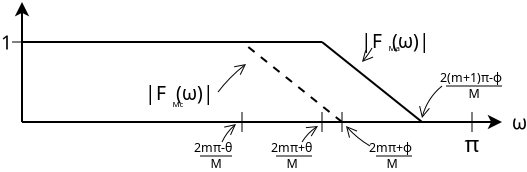 <?xml version="1.0" encoding="UTF-8"?>
<dia:diagram xmlns:dia="http://www.lysator.liu.se/~alla/dia/">
  <dia:layer name="Background" visible="true" active="true">
    <dia:object type="Standard - Line" version="0" id="O0">
      <dia:attribute name="obj_pos">
        <dia:point val="5,54"/>
      </dia:attribute>
      <dia:attribute name="obj_bb">
        <dia:rectangle val="4.638,53.95;5.362,60.05"/>
      </dia:attribute>
      <dia:attribute name="conn_endpoints">
        <dia:point val="5,54"/>
        <dia:point val="5,60"/>
      </dia:attribute>
      <dia:attribute name="numcp">
        <dia:int val="1"/>
      </dia:attribute>
      <dia:attribute name="start_arrow">
        <dia:enum val="22"/>
      </dia:attribute>
      <dia:attribute name="start_arrow_length">
        <dia:real val="0.5"/>
      </dia:attribute>
      <dia:attribute name="start_arrow_width">
        <dia:real val="0.5"/>
      </dia:attribute>
    </dia:object>
    <dia:object type="Standard - Line" version="0" id="O1">
      <dia:attribute name="obj_pos">
        <dia:point val="5,60"/>
      </dia:attribute>
      <dia:attribute name="obj_bb">
        <dia:rectangle val="4.95,59.638;29.112,60.362"/>
      </dia:attribute>
      <dia:attribute name="conn_endpoints">
        <dia:point val="5,60"/>
        <dia:point val="29,60"/>
      </dia:attribute>
      <dia:attribute name="numcp">
        <dia:int val="1"/>
      </dia:attribute>
      <dia:attribute name="end_arrow">
        <dia:enum val="22"/>
      </dia:attribute>
      <dia:attribute name="end_arrow_length">
        <dia:real val="0.5"/>
      </dia:attribute>
      <dia:attribute name="end_arrow_width">
        <dia:real val="0.5"/>
      </dia:attribute>
    </dia:object>
    <dia:object type="Standard - Text" version="1" id="O2">
      <dia:attribute name="obj_pos">
        <dia:point val="29.5,60"/>
      </dia:attribute>
      <dia:attribute name="obj_bb">
        <dia:rectangle val="29.5,59.275;30.1,60.725"/>
      </dia:attribute>
      <dia:attribute name="text">
        <dia:composite type="text">
          <dia:attribute name="string">
            <dia:string>#ω#</dia:string>
          </dia:attribute>
          <dia:attribute name="font">
            <dia:font family="STIX" style="0" name="Courier"/>
          </dia:attribute>
          <dia:attribute name="height">
            <dia:real val="1.2"/>
          </dia:attribute>
          <dia:attribute name="pos">
            <dia:point val="29.5,60.258"/>
          </dia:attribute>
          <dia:attribute name="color">
            <dia:color val="#000000"/>
          </dia:attribute>
          <dia:attribute name="alignment">
            <dia:enum val="0"/>
          </dia:attribute>
        </dia:composite>
      </dia:attribute>
      <dia:attribute name="valign">
        <dia:enum val="2"/>
      </dia:attribute>
    </dia:object>
    <dia:object type="Standard - Line" version="0" id="O3">
      <dia:attribute name="obj_pos">
        <dia:point val="27.5,59.5"/>
      </dia:attribute>
      <dia:attribute name="obj_bb">
        <dia:rectangle val="27.49,59.49;27.51,60.51"/>
      </dia:attribute>
      <dia:attribute name="conn_endpoints">
        <dia:point val="27.5,59.5"/>
        <dia:point val="27.5,60.5"/>
      </dia:attribute>
      <dia:attribute name="numcp">
        <dia:int val="1"/>
      </dia:attribute>
      <dia:attribute name="line_width">
        <dia:real val="0.02"/>
      </dia:attribute>
    </dia:object>
    <dia:object type="Standard - Line" version="0" id="O4">
      <dia:attribute name="obj_pos">
        <dia:point val="5.5,56"/>
      </dia:attribute>
      <dia:attribute name="obj_bb">
        <dia:rectangle val="4.49,55.99;5.51,56.01"/>
      </dia:attribute>
      <dia:attribute name="conn_endpoints">
        <dia:point val="5.5,56"/>
        <dia:point val="4.5,56"/>
      </dia:attribute>
      <dia:attribute name="numcp">
        <dia:int val="1"/>
      </dia:attribute>
      <dia:attribute name="line_width">
        <dia:real val="0.02"/>
      </dia:attribute>
    </dia:object>
    <dia:object type="Standard - Text" version="1" id="O5">
      <dia:attribute name="obj_pos">
        <dia:point val="27.5,61.5"/>
      </dia:attribute>
      <dia:attribute name="obj_bb">
        <dia:rectangle val="27.218,60.345;27.782,62.05"/>
      </dia:attribute>
      <dia:attribute name="text">
        <dia:composite type="text">
          <dia:attribute name="string">
            <dia:string>#π#</dia:string>
          </dia:attribute>
          <dia:attribute name="font">
            <dia:font family="STIX" style="0" name="Courier"/>
          </dia:attribute>
          <dia:attribute name="height">
            <dia:real val="1.411"/>
          </dia:attribute>
          <dia:attribute name="pos">
            <dia:point val="27.5,61.5"/>
          </dia:attribute>
          <dia:attribute name="color">
            <dia:color val="#000000"/>
          </dia:attribute>
          <dia:attribute name="alignment">
            <dia:enum val="1"/>
          </dia:attribute>
        </dia:composite>
      </dia:attribute>
      <dia:attribute name="valign">
        <dia:enum val="3"/>
      </dia:attribute>
    </dia:object>
    <dia:object type="Standard - Line" version="0" id="O6">
      <dia:attribute name="obj_pos">
        <dia:point val="16,59.5"/>
      </dia:attribute>
      <dia:attribute name="obj_bb">
        <dia:rectangle val="15.99,59.49;16.01,60.51"/>
      </dia:attribute>
      <dia:attribute name="conn_endpoints">
        <dia:point val="16,59.5"/>
        <dia:point val="16,60.5"/>
      </dia:attribute>
      <dia:attribute name="numcp">
        <dia:int val="1"/>
      </dia:attribute>
      <dia:attribute name="line_width">
        <dia:real val="0.02"/>
      </dia:attribute>
    </dia:object>
    <dia:object type="Standard - Line" version="0" id="O7">
      <dia:attribute name="obj_pos">
        <dia:point val="20,59.5"/>
      </dia:attribute>
      <dia:attribute name="obj_bb">
        <dia:rectangle val="19.99,59.49;20.01,60.51"/>
      </dia:attribute>
      <dia:attribute name="conn_endpoints">
        <dia:point val="20,59.5"/>
        <dia:point val="20,60.5"/>
      </dia:attribute>
      <dia:attribute name="numcp">
        <dia:int val="1"/>
      </dia:attribute>
      <dia:attribute name="line_width">
        <dia:real val="0.02"/>
      </dia:attribute>
    </dia:object>
    <dia:object type="Standard - Text" version="1" id="O8">
      <dia:attribute name="obj_pos">
        <dia:point val="4.5,56"/>
      </dia:attribute>
      <dia:attribute name="obj_bb">
        <dia:rectangle val="4.02,55.275;4.5,56.725"/>
      </dia:attribute>
      <dia:attribute name="text">
        <dia:composite type="text">
          <dia:attribute name="string">
            <dia:string>#1#</dia:string>
          </dia:attribute>
          <dia:attribute name="font">
            <dia:font family="STIX" style="0" name="Courier"/>
          </dia:attribute>
          <dia:attribute name="height">
            <dia:real val="1.2"/>
          </dia:attribute>
          <dia:attribute name="pos">
            <dia:point val="4.5,56.258"/>
          </dia:attribute>
          <dia:attribute name="color">
            <dia:color val="#000000"/>
          </dia:attribute>
          <dia:attribute name="alignment">
            <dia:enum val="2"/>
          </dia:attribute>
        </dia:composite>
      </dia:attribute>
      <dia:attribute name="valign">
        <dia:enum val="2"/>
      </dia:attribute>
    </dia:object>
    <dia:object type="Standard - Line" version="0" id="O9">
      <dia:attribute name="obj_pos">
        <dia:point val="21,60"/>
      </dia:attribute>
      <dia:attribute name="obj_bb">
        <dia:rectangle val="15.93,55.93;21.07,60.07"/>
      </dia:attribute>
      <dia:attribute name="conn_endpoints">
        <dia:point val="21,60"/>
        <dia:point val="16,56"/>
      </dia:attribute>
      <dia:attribute name="numcp">
        <dia:int val="1"/>
      </dia:attribute>
      <dia:attribute name="line_style">
        <dia:enum val="1"/>
      </dia:attribute>
      <dia:attribute name="dashlength">
        <dia:real val="0.4"/>
      </dia:attribute>
      <dia:connections>
        <dia:connection handle="0" to="O17" connection="0"/>
      </dia:connections>
    </dia:object>
    <dia:object type="Standard - Line" version="0" id="O10">
      <dia:attribute name="obj_pos">
        <dia:point val="5,56"/>
      </dia:attribute>
      <dia:attribute name="obj_bb">
        <dia:rectangle val="4.95,55.95;20.05,56.05"/>
      </dia:attribute>
      <dia:attribute name="conn_endpoints">
        <dia:point val="5,56"/>
        <dia:point val="20,56"/>
      </dia:attribute>
      <dia:attribute name="numcp">
        <dia:int val="1"/>
      </dia:attribute>
      <dia:connections>
        <dia:connection handle="0" to="O4" connection="0"/>
      </dia:connections>
    </dia:object>
    <dia:object type="Standard - Line" version="0" id="O11">
      <dia:attribute name="obj_pos">
        <dia:point val="25,60"/>
      </dia:attribute>
      <dia:attribute name="obj_bb">
        <dia:rectangle val="19.93,55.93;25.07,60.07"/>
      </dia:attribute>
      <dia:attribute name="conn_endpoints">
        <dia:point val="25,60"/>
        <dia:point val="20,56"/>
      </dia:attribute>
      <dia:attribute name="numcp">
        <dia:int val="1"/>
      </dia:attribute>
    </dia:object>
    <dia:object type="Standard - Arc" version="0" id="O12">
      <dia:attribute name="obj_pos">
        <dia:point val="25,59.8"/>
      </dia:attribute>
      <dia:attribute name="obj_bb">
        <dia:rectangle val="24.847,58.166;26.034,59.834"/>
      </dia:attribute>
      <dia:attribute name="conn_endpoints">
        <dia:point val="25,59.8"/>
        <dia:point val="26,58.2"/>
      </dia:attribute>
      <dia:attribute name="curve_distance">
        <dia:real val="-0.158"/>
      </dia:attribute>
      <dia:attribute name="line_width">
        <dia:real val="0.05"/>
      </dia:attribute>
      <dia:attribute name="start_arrow">
        <dia:enum val="1"/>
      </dia:attribute>
      <dia:attribute name="start_arrow_length">
        <dia:real val="0.5"/>
      </dia:attribute>
      <dia:attribute name="start_arrow_width">
        <dia:real val="0.5"/>
      </dia:attribute>
    </dia:object>
    <dia:object type="Standard - Arc" version="0" id="O13">
      <dia:attribute name="obj_pos">
        <dia:point val="19,61"/>
      </dia:attribute>
      <dia:attribute name="obj_bb">
        <dia:rectangle val="18.965,60.165;19.835,61.035"/>
      </dia:attribute>
      <dia:attribute name="conn_endpoints">
        <dia:point val="19,61"/>
        <dia:point val="19.8,60.2"/>
      </dia:attribute>
      <dia:attribute name="curve_distance">
        <dia:real val="-0.065"/>
      </dia:attribute>
      <dia:attribute name="line_width">
        <dia:real val="0.05"/>
      </dia:attribute>
      <dia:attribute name="end_arrow">
        <dia:enum val="1"/>
      </dia:attribute>
      <dia:attribute name="end_arrow_length">
        <dia:real val="0.5"/>
      </dia:attribute>
      <dia:attribute name="end_arrow_width">
        <dia:real val="0.5"/>
      </dia:attribute>
    </dia:object>
    <dia:object type="Standard - Arc" version="0" id="O14">
      <dia:attribute name="obj_pos">
        <dia:point val="15,61"/>
      </dia:attribute>
      <dia:attribute name="obj_bb">
        <dia:rectangle val="14.965,60.065;15.735,61.035"/>
      </dia:attribute>
      <dia:attribute name="conn_endpoints">
        <dia:point val="15,61"/>
        <dia:point val="15.7,60.1"/>
      </dia:attribute>
      <dia:attribute name="curve_distance">
        <dia:real val="-0.065"/>
      </dia:attribute>
      <dia:attribute name="line_width">
        <dia:real val="0.05"/>
      </dia:attribute>
      <dia:attribute name="end_arrow">
        <dia:enum val="1"/>
      </dia:attribute>
      <dia:attribute name="end_arrow_length">
        <dia:real val="0.5"/>
      </dia:attribute>
      <dia:attribute name="end_arrow_width">
        <dia:real val="0.5"/>
      </dia:attribute>
    </dia:object>
    <dia:object type="Standard - Arc" version="0" id="O15">
      <dia:attribute name="obj_pos">
        <dia:point val="14.8,58.5"/>
      </dia:attribute>
      <dia:attribute name="obj_bb">
        <dia:rectangle val="14.765,57.065;16.235,58.535"/>
      </dia:attribute>
      <dia:attribute name="conn_endpoints">
        <dia:point val="14.8,58.5"/>
        <dia:point val="16.2,57.1"/>
      </dia:attribute>
      <dia:attribute name="curve_distance">
        <dia:real val="-0.065"/>
      </dia:attribute>
      <dia:attribute name="line_width">
        <dia:real val="0.05"/>
      </dia:attribute>
      <dia:attribute name="end_arrow">
        <dia:enum val="1"/>
      </dia:attribute>
      <dia:attribute name="end_arrow_length">
        <dia:real val="0.5"/>
      </dia:attribute>
      <dia:attribute name="end_arrow_width">
        <dia:real val="0.5"/>
      </dia:attribute>
    </dia:object>
    <dia:object type="Standard - Arc" version="0" id="O16">
      <dia:attribute name="obj_pos">
        <dia:point val="22,57"/>
      </dia:attribute>
      <dia:attribute name="obj_bb">
        <dia:rectangle val="21.965,56.265;22.603,57.035"/>
      </dia:attribute>
      <dia:attribute name="conn_endpoints">
        <dia:point val="22,57"/>
        <dia:point val="22.5,56.3"/>
      </dia:attribute>
      <dia:attribute name="curve_distance">
        <dia:real val="0.023"/>
      </dia:attribute>
      <dia:attribute name="line_width">
        <dia:real val="0.05"/>
      </dia:attribute>
      <dia:attribute name="start_arrow">
        <dia:enum val="1"/>
      </dia:attribute>
      <dia:attribute name="start_arrow_length">
        <dia:real val="0.5"/>
      </dia:attribute>
      <dia:attribute name="start_arrow_width">
        <dia:real val="0.5"/>
      </dia:attribute>
    </dia:object>
    <dia:object type="Standard - Line" version="0" id="O17">
      <dia:attribute name="obj_pos">
        <dia:point val="21,59.5"/>
      </dia:attribute>
      <dia:attribute name="obj_bb">
        <dia:rectangle val="20.99,59.49;21.01,60.51"/>
      </dia:attribute>
      <dia:attribute name="conn_endpoints">
        <dia:point val="21,59.5"/>
        <dia:point val="21,60.5"/>
      </dia:attribute>
      <dia:attribute name="numcp">
        <dia:int val="1"/>
      </dia:attribute>
      <dia:attribute name="line_width">
        <dia:real val="0.02"/>
      </dia:attribute>
    </dia:object>
    <dia:group>
      <dia:object type="Standard - Text" version="1" id="O18">
        <dia:attribute name="obj_pos">
          <dia:point val="24.5,61.5"/>
        </dia:attribute>
        <dia:attribute name="obj_bb">
          <dia:rectangle val="22.585,60.862;24.5,61.803"/>
        </dia:attribute>
        <dia:attribute name="text">
          <dia:composite type="text">
            <dia:attribute name="string">
              <dia:string>#2mπ+ϕ#</dia:string>
            </dia:attribute>
            <dia:attribute name="font">
              <dia:font family="STIX" style="0" name="Courier"/>
            </dia:attribute>
            <dia:attribute name="height">
              <dia:real val="0.776"/>
            </dia:attribute>
            <dia:attribute name="pos">
              <dia:point val="24.5,61.5"/>
            </dia:attribute>
            <dia:attribute name="color">
              <dia:color val="#000000"/>
            </dia:attribute>
            <dia:attribute name="alignment">
              <dia:enum val="2"/>
            </dia:attribute>
          </dia:composite>
        </dia:attribute>
        <dia:attribute name="valign">
          <dia:enum val="3"/>
        </dia:attribute>
      </dia:object>
      <dia:object type="Standard - Line" version="0" id="O19">
        <dia:attribute name="obj_pos">
          <dia:point val="22.7,61.7"/>
        </dia:attribute>
        <dia:attribute name="obj_bb">
          <dia:rectangle val="22.675,61.675;24.525,61.725"/>
        </dia:attribute>
        <dia:attribute name="conn_endpoints">
          <dia:point val="22.7,61.7"/>
          <dia:point val="24.5,61.7"/>
        </dia:attribute>
        <dia:attribute name="numcp">
          <dia:int val="1"/>
        </dia:attribute>
        <dia:attribute name="line_width">
          <dia:real val="0.05"/>
        </dia:attribute>
      </dia:object>
      <dia:object type="Standard - Text" version="1" id="O20">
        <dia:attribute name="obj_pos">
          <dia:point val="23.5,62.3"/>
        </dia:attribute>
        <dia:attribute name="obj_bb">
          <dia:rectangle val="23.233,61.725;23.767,62.445"/>
        </dia:attribute>
        <dia:attribute name="text">
          <dia:composite type="text">
            <dia:attribute name="string">
              <dia:string>#M#</dia:string>
            </dia:attribute>
            <dia:attribute name="font">
              <dia:font family="sans" style="0" name="Helvetica"/>
            </dia:attribute>
            <dia:attribute name="height">
              <dia:real val="0.776"/>
            </dia:attribute>
            <dia:attribute name="pos">
              <dia:point val="23.5,62.3"/>
            </dia:attribute>
            <dia:attribute name="color">
              <dia:color val="#000000"/>
            </dia:attribute>
            <dia:attribute name="alignment">
              <dia:enum val="1"/>
            </dia:attribute>
          </dia:composite>
        </dia:attribute>
        <dia:attribute name="valign">
          <dia:enum val="3"/>
        </dia:attribute>
      </dia:object>
    </dia:group>
    <dia:object type="Standard - Arc" version="0" id="O21">
      <dia:attribute name="obj_pos">
        <dia:point val="22.4,61.2"/>
      </dia:attribute>
      <dia:attribute name="obj_bb">
        <dia:rectangle val="21.165,60.165;22.435,61.235"/>
      </dia:attribute>
      <dia:attribute name="conn_endpoints">
        <dia:point val="22.4,61.2"/>
        <dia:point val="21.2,60.2"/>
      </dia:attribute>
      <dia:attribute name="curve_distance">
        <dia:real val="-0.063"/>
      </dia:attribute>
      <dia:attribute name="line_width">
        <dia:real val="0.05"/>
      </dia:attribute>
      <dia:attribute name="end_arrow">
        <dia:enum val="1"/>
      </dia:attribute>
      <dia:attribute name="end_arrow_length">
        <dia:real val="0.5"/>
      </dia:attribute>
      <dia:attribute name="end_arrow_width">
        <dia:real val="0.5"/>
      </dia:attribute>
    </dia:object>
    <dia:group>
      <dia:object type="Standard - Text" version="1" id="O22">
        <dia:attribute name="obj_pos">
          <dia:point val="15.5,61.5"/>
        </dia:attribute>
        <dia:attribute name="obj_bb">
          <dia:rectangle val="13.883,60.862;15.5,61.803"/>
        </dia:attribute>
        <dia:attribute name="text">
          <dia:composite type="text">
            <dia:attribute name="string">
              <dia:string>#2mπ-θ#</dia:string>
            </dia:attribute>
            <dia:attribute name="font">
              <dia:font family="STIX" style="0" name="Courier"/>
            </dia:attribute>
            <dia:attribute name="height">
              <dia:real val="0.776"/>
            </dia:attribute>
            <dia:attribute name="pos">
              <dia:point val="15.5,61.5"/>
            </dia:attribute>
            <dia:attribute name="color">
              <dia:color val="#000000"/>
            </dia:attribute>
            <dia:attribute name="alignment">
              <dia:enum val="2"/>
            </dia:attribute>
          </dia:composite>
        </dia:attribute>
        <dia:attribute name="valign">
          <dia:enum val="3"/>
        </dia:attribute>
      </dia:object>
      <dia:object type="Standard - Line" version="0" id="O23">
        <dia:attribute name="obj_pos">
          <dia:point val="13.9,61.7"/>
        </dia:attribute>
        <dia:attribute name="obj_bb">
          <dia:rectangle val="13.875,61.675;15.525,61.725"/>
        </dia:attribute>
        <dia:attribute name="conn_endpoints">
          <dia:point val="13.9,61.7"/>
          <dia:point val="15.5,61.7"/>
        </dia:attribute>
        <dia:attribute name="numcp">
          <dia:int val="1"/>
        </dia:attribute>
        <dia:attribute name="line_width">
          <dia:real val="0.05"/>
        </dia:attribute>
      </dia:object>
      <dia:object type="Standard - Text" version="1" id="O24">
        <dia:attribute name="obj_pos">
          <dia:point val="14.7,62.3"/>
        </dia:attribute>
        <dia:attribute name="obj_bb">
          <dia:rectangle val="14.432,61.725;14.967,62.445"/>
        </dia:attribute>
        <dia:attribute name="text">
          <dia:composite type="text">
            <dia:attribute name="string">
              <dia:string>#M#</dia:string>
            </dia:attribute>
            <dia:attribute name="font">
              <dia:font family="sans" style="0" name="Helvetica"/>
            </dia:attribute>
            <dia:attribute name="height">
              <dia:real val="0.776"/>
            </dia:attribute>
            <dia:attribute name="pos">
              <dia:point val="14.7,62.3"/>
            </dia:attribute>
            <dia:attribute name="color">
              <dia:color val="#000000"/>
            </dia:attribute>
            <dia:attribute name="alignment">
              <dia:enum val="1"/>
            </dia:attribute>
          </dia:composite>
        </dia:attribute>
        <dia:attribute name="valign">
          <dia:enum val="3"/>
        </dia:attribute>
      </dia:object>
    </dia:group>
    <dia:group>
      <dia:object type="Standard - Text" version="1" id="O25">
        <dia:attribute name="obj_pos">
          <dia:point val="19.5,61.5"/>
        </dia:attribute>
        <dia:attribute name="obj_bb">
          <dia:rectangle val="17.665,60.862;19.5,61.803"/>
        </dia:attribute>
        <dia:attribute name="text">
          <dia:composite type="text">
            <dia:attribute name="string">
              <dia:string>#2mπ+θ#</dia:string>
            </dia:attribute>
            <dia:attribute name="font">
              <dia:font family="STIX" style="0" name="Courier"/>
            </dia:attribute>
            <dia:attribute name="height">
              <dia:real val="0.776"/>
            </dia:attribute>
            <dia:attribute name="pos">
              <dia:point val="19.5,61.5"/>
            </dia:attribute>
            <dia:attribute name="color">
              <dia:color val="#000000"/>
            </dia:attribute>
            <dia:attribute name="alignment">
              <dia:enum val="2"/>
            </dia:attribute>
          </dia:composite>
        </dia:attribute>
        <dia:attribute name="valign">
          <dia:enum val="3"/>
        </dia:attribute>
      </dia:object>
      <dia:object type="Standard - Line" version="0" id="O26">
        <dia:attribute name="obj_pos">
          <dia:point val="17.7,61.7"/>
        </dia:attribute>
        <dia:attribute name="obj_bb">
          <dia:rectangle val="17.675,61.675;19.525,61.725"/>
        </dia:attribute>
        <dia:attribute name="conn_endpoints">
          <dia:point val="17.7,61.7"/>
          <dia:point val="19.5,61.7"/>
        </dia:attribute>
        <dia:attribute name="numcp">
          <dia:int val="1"/>
        </dia:attribute>
        <dia:attribute name="line_width">
          <dia:real val="0.05"/>
        </dia:attribute>
      </dia:object>
      <dia:object type="Standard - Text" version="1" id="O27">
        <dia:attribute name="obj_pos">
          <dia:point val="18.5,62.3"/>
        </dia:attribute>
        <dia:attribute name="obj_bb">
          <dia:rectangle val="18.233,61.725;18.767,62.445"/>
        </dia:attribute>
        <dia:attribute name="text">
          <dia:composite type="text">
            <dia:attribute name="string">
              <dia:string>#M#</dia:string>
            </dia:attribute>
            <dia:attribute name="font">
              <dia:font family="sans" style="0" name="Helvetica"/>
            </dia:attribute>
            <dia:attribute name="height">
              <dia:real val="0.776"/>
            </dia:attribute>
            <dia:attribute name="pos">
              <dia:point val="18.5,62.3"/>
            </dia:attribute>
            <dia:attribute name="color">
              <dia:color val="#000000"/>
            </dia:attribute>
            <dia:attribute name="alignment">
              <dia:enum val="1"/>
            </dia:attribute>
          </dia:composite>
        </dia:attribute>
        <dia:attribute name="valign">
          <dia:enum val="3"/>
        </dia:attribute>
      </dia:object>
    </dia:group>
    <dia:group>
      <dia:object type="Standard - Text" version="1" id="O28">
        <dia:attribute name="obj_pos">
          <dia:point val="25.4,56.3"/>
        </dia:attribute>
        <dia:attribute name="obj_bb">
          <dia:rectangle val="22.76,55.318;25.4,56.767"/>
        </dia:attribute>
        <dia:attribute name="text">
          <dia:composite type="text">
            <dia:attribute name="string">
              <dia:string>#|F  (ω)|#</dia:string>
            </dia:attribute>
            <dia:attribute name="font">
              <dia:font family="STIX" style="0" name="Courier"/>
            </dia:attribute>
            <dia:attribute name="height">
              <dia:real val="1.2"/>
            </dia:attribute>
            <dia:attribute name="pos">
              <dia:point val="25.4,56.3"/>
            </dia:attribute>
            <dia:attribute name="color">
              <dia:color val="#000000"/>
            </dia:attribute>
            <dia:attribute name="alignment">
              <dia:enum val="2"/>
            </dia:attribute>
          </dia:composite>
        </dia:attribute>
        <dia:attribute name="valign">
          <dia:enum val="3"/>
        </dia:attribute>
      </dia:object>
      <dia:object type="Standard - Text" version="1" id="O29">
        <dia:attribute name="obj_pos">
          <dia:point val="23.6,56.3"/>
        </dia:attribute>
        <dia:attribute name="obj_bb">
          <dia:rectangle val="23.336,56.001;23.864,56.599"/>
        </dia:attribute>
        <dia:attribute name="text">
          <dia:composite type="text">
            <dia:attribute name="string">
              <dia:string>#Ma#</dia:string>
            </dia:attribute>
            <dia:attribute name="font">
              <dia:font family="STIX" style="0" name="Courier"/>
            </dia:attribute>
            <dia:attribute name="height">
              <dia:real val="0.494"/>
            </dia:attribute>
            <dia:attribute name="pos">
              <dia:point val="23.6,56.406"/>
            </dia:attribute>
            <dia:attribute name="color">
              <dia:color val="#000000"/>
            </dia:attribute>
            <dia:attribute name="alignment">
              <dia:enum val="1"/>
            </dia:attribute>
          </dia:composite>
        </dia:attribute>
        <dia:attribute name="valign">
          <dia:enum val="2"/>
        </dia:attribute>
      </dia:object>
    </dia:group>
    <dia:group>
      <dia:object type="Standard - Text" version="1" id="O30">
        <dia:attribute name="obj_pos">
          <dia:point val="14.6,58.9"/>
        </dia:attribute>
        <dia:attribute name="obj_bb">
          <dia:rectangle val="11.96,57.917;14.6,59.367"/>
        </dia:attribute>
        <dia:attribute name="text">
          <dia:composite type="text">
            <dia:attribute name="string">
              <dia:string>#|F  (ω)|#</dia:string>
            </dia:attribute>
            <dia:attribute name="font">
              <dia:font family="STIX" style="0" name="Courier"/>
            </dia:attribute>
            <dia:attribute name="height">
              <dia:real val="1.2"/>
            </dia:attribute>
            <dia:attribute name="pos">
              <dia:point val="14.6,58.9"/>
            </dia:attribute>
            <dia:attribute name="color">
              <dia:color val="#000000"/>
            </dia:attribute>
            <dia:attribute name="alignment">
              <dia:enum val="2"/>
            </dia:attribute>
          </dia:composite>
        </dia:attribute>
        <dia:attribute name="valign">
          <dia:enum val="3"/>
        </dia:attribute>
      </dia:object>
      <dia:object type="Standard - Text" version="1" id="O31">
        <dia:attribute name="obj_pos">
          <dia:point val="12.8,59.1"/>
        </dia:attribute>
        <dia:attribute name="obj_bb">
          <dia:rectangle val="12.536,58.801;13.064,59.399"/>
        </dia:attribute>
        <dia:attribute name="text">
          <dia:composite type="text">
            <dia:attribute name="string">
              <dia:string>#Mc#</dia:string>
            </dia:attribute>
            <dia:attribute name="font">
              <dia:font family="STIX" style="0" name="Courier"/>
            </dia:attribute>
            <dia:attribute name="height">
              <dia:real val="0.494"/>
            </dia:attribute>
            <dia:attribute name="pos">
              <dia:point val="12.8,59.206"/>
            </dia:attribute>
            <dia:attribute name="color">
              <dia:color val="#000000"/>
            </dia:attribute>
            <dia:attribute name="alignment">
              <dia:enum val="1"/>
            </dia:attribute>
          </dia:composite>
        </dia:attribute>
        <dia:attribute name="valign">
          <dia:enum val="2"/>
        </dia:attribute>
      </dia:object>
    </dia:group>
    <dia:group>
      <dia:object type="Standard - Text" version="1" id="O32">
        <dia:attribute name="obj_pos">
          <dia:point val="29,58"/>
        </dia:attribute>
        <dia:attribute name="obj_bb">
          <dia:rectangle val="26.152,57.362;29,58.303"/>
        </dia:attribute>
        <dia:attribute name="text">
          <dia:composite type="text">
            <dia:attribute name="string">
              <dia:string>#2(m+1)π-ϕ#</dia:string>
            </dia:attribute>
            <dia:attribute name="font">
              <dia:font family="STIX" style="0" name="Courier"/>
            </dia:attribute>
            <dia:attribute name="height">
              <dia:real val="0.776"/>
            </dia:attribute>
            <dia:attribute name="pos">
              <dia:point val="29,58"/>
            </dia:attribute>
            <dia:attribute name="color">
              <dia:color val="#000000"/>
            </dia:attribute>
            <dia:attribute name="alignment">
              <dia:enum val="2"/>
            </dia:attribute>
          </dia:composite>
        </dia:attribute>
        <dia:attribute name="valign">
          <dia:enum val="3"/>
        </dia:attribute>
      </dia:object>
      <dia:object type="Standard - Line" version="0" id="O33">
        <dia:attribute name="obj_pos">
          <dia:point val="26.2,58.2"/>
        </dia:attribute>
        <dia:attribute name="obj_bb">
          <dia:rectangle val="26.175,58.175;29.025,58.225"/>
        </dia:attribute>
        <dia:attribute name="conn_endpoints">
          <dia:point val="26.2,58.2"/>
          <dia:point val="29,58.2"/>
        </dia:attribute>
        <dia:attribute name="numcp">
          <dia:int val="1"/>
        </dia:attribute>
        <dia:attribute name="line_width">
          <dia:real val="0.05"/>
        </dia:attribute>
      </dia:object>
      <dia:object type="Standard - Text" version="1" id="O34">
        <dia:attribute name="obj_pos">
          <dia:point val="27.6,58.8"/>
        </dia:attribute>
        <dia:attribute name="obj_bb">
          <dia:rectangle val="27.332,58.225;27.867,58.945"/>
        </dia:attribute>
        <dia:attribute name="text">
          <dia:composite type="text">
            <dia:attribute name="string">
              <dia:string>#M#</dia:string>
            </dia:attribute>
            <dia:attribute name="font">
              <dia:font family="sans" style="0" name="Helvetica"/>
            </dia:attribute>
            <dia:attribute name="height">
              <dia:real val="0.776"/>
            </dia:attribute>
            <dia:attribute name="pos">
              <dia:point val="27.6,58.8"/>
            </dia:attribute>
            <dia:attribute name="color">
              <dia:color val="#000000"/>
            </dia:attribute>
            <dia:attribute name="alignment">
              <dia:enum val="1"/>
            </dia:attribute>
          </dia:composite>
        </dia:attribute>
        <dia:attribute name="valign">
          <dia:enum val="3"/>
        </dia:attribute>
      </dia:object>
    </dia:group>
  </dia:layer>
</dia:diagram>
